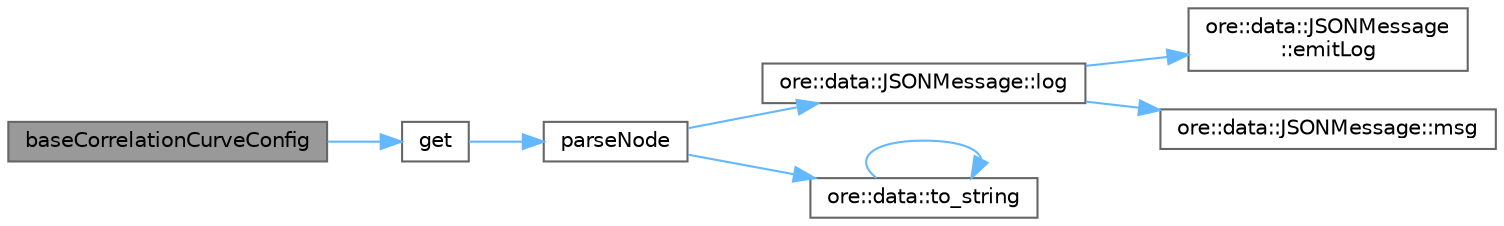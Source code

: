digraph "baseCorrelationCurveConfig"
{
 // INTERACTIVE_SVG=YES
 // LATEX_PDF_SIZE
  bgcolor="transparent";
  edge [fontname=Helvetica,fontsize=10,labelfontname=Helvetica,labelfontsize=10];
  node [fontname=Helvetica,fontsize=10,shape=box,height=0.2,width=0.4];
  rankdir="LR";
  Node1 [label="baseCorrelationCurveConfig",height=0.2,width=0.4,color="gray40", fillcolor="grey60", style="filled", fontcolor="black",tooltip=" "];
  Node1 -> Node2 [color="steelblue1",style="solid"];
  Node2 [label="get",height=0.2,width=0.4,color="grey40", fillcolor="white", style="filled",URL="$classore_1_1data_1_1_curve_configurations.html#a04f00e9080c4647c43cb2d050a75fb0e",tooltip=" "];
  Node2 -> Node3 [color="steelblue1",style="solid"];
  Node3 [label="parseNode",height=0.2,width=0.4,color="grey40", fillcolor="white", style="filled",URL="$classore_1_1data_1_1_curve_configurations.html#ae21cee2080e2120466063e68c1a3e2a9",tooltip=" "];
  Node3 -> Node4 [color="steelblue1",style="solid"];
  Node4 [label="ore::data::JSONMessage::log",height=0.2,width=0.4,color="grey40", fillcolor="white", style="filled",URL="$classore_1_1data_1_1_j_s_o_n_message.html#a5e21eca2668ed948bdc409b19a78e5bb",tooltip="generate Boost log record to pass to corresponding sinks"];
  Node4 -> Node5 [color="steelblue1",style="solid"];
  Node5 [label="ore::data::JSONMessage\l::emitLog",height=0.2,width=0.4,color="grey40", fillcolor="white", style="filled",URL="$classore_1_1data_1_1_j_s_o_n_message.html#a6a9077605df871e6e961dd0099645b35",tooltip="generate Boost log record - this method is called by log()"];
  Node4 -> Node6 [color="steelblue1",style="solid"];
  Node6 [label="ore::data::JSONMessage::msg",height=0.2,width=0.4,color="grey40", fillcolor="white", style="filled",URL="$classore_1_1data_1_1_j_s_o_n_message.html#a39f83a0ab38c425a8844c8892b93d69e",tooltip="return a std::string for the log file"];
  Node3 -> Node7 [color="steelblue1",style="solid"];
  Node7 [label="ore::data::to_string",height=0.2,width=0.4,color="grey40", fillcolor="white", style="filled",URL="$namespaceore_1_1data.html#a86651dfeb5c18ee891f7a4734d8cf455",tooltip=" "];
  Node7 -> Node7 [color="steelblue1",style="solid"];
}
